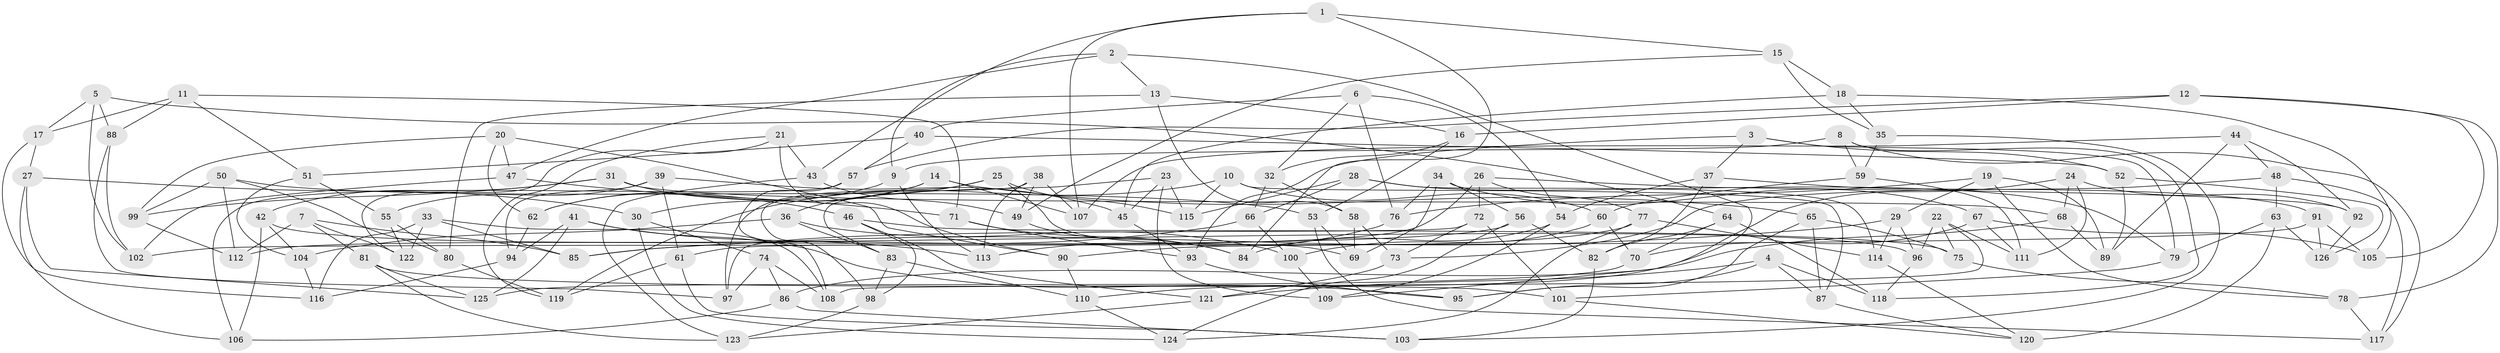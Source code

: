 // Generated by graph-tools (version 1.1) at 2025/16/03/09/25 04:16:41]
// undirected, 126 vertices, 252 edges
graph export_dot {
graph [start="1"]
  node [color=gray90,style=filled];
  1;
  2;
  3;
  4;
  5;
  6;
  7;
  8;
  9;
  10;
  11;
  12;
  13;
  14;
  15;
  16;
  17;
  18;
  19;
  20;
  21;
  22;
  23;
  24;
  25;
  26;
  27;
  28;
  29;
  30;
  31;
  32;
  33;
  34;
  35;
  36;
  37;
  38;
  39;
  40;
  41;
  42;
  43;
  44;
  45;
  46;
  47;
  48;
  49;
  50;
  51;
  52;
  53;
  54;
  55;
  56;
  57;
  58;
  59;
  60;
  61;
  62;
  63;
  64;
  65;
  66;
  67;
  68;
  69;
  70;
  71;
  72;
  73;
  74;
  75;
  76;
  77;
  78;
  79;
  80;
  81;
  82;
  83;
  84;
  85;
  86;
  87;
  88;
  89;
  90;
  91;
  92;
  93;
  94;
  95;
  96;
  97;
  98;
  99;
  100;
  101;
  102;
  103;
  104;
  105;
  106;
  107;
  108;
  109;
  110;
  111;
  112;
  113;
  114;
  115;
  116;
  117;
  118;
  119;
  120;
  121;
  122;
  123;
  124;
  125;
  126;
  1 -- 84;
  1 -- 43;
  1 -- 15;
  1 -- 107;
  2 -- 9;
  2 -- 47;
  2 -- 13;
  2 -- 109;
  3 -- 52;
  3 -- 93;
  3 -- 79;
  3 -- 37;
  4 -- 121;
  4 -- 118;
  4 -- 87;
  4 -- 95;
  5 -- 17;
  5 -- 102;
  5 -- 64;
  5 -- 88;
  6 -- 32;
  6 -- 54;
  6 -- 40;
  6 -- 76;
  7 -- 122;
  7 -- 81;
  7 -- 85;
  7 -- 112;
  8 -- 118;
  8 -- 59;
  8 -- 117;
  8 -- 9;
  9 -- 62;
  9 -- 113;
  10 -- 115;
  10 -- 60;
  10 -- 87;
  10 -- 119;
  11 -- 88;
  11 -- 51;
  11 -- 17;
  11 -- 71;
  12 -- 57;
  12 -- 78;
  12 -- 16;
  12 -- 105;
  13 -- 16;
  13 -- 58;
  13 -- 80;
  14 -- 107;
  14 -- 30;
  14 -- 65;
  14 -- 62;
  15 -- 49;
  15 -- 18;
  15 -- 35;
  16 -- 53;
  16 -- 32;
  17 -- 27;
  17 -- 116;
  18 -- 105;
  18 -- 45;
  18 -- 35;
  19 -- 76;
  19 -- 78;
  19 -- 29;
  19 -- 89;
  20 -- 99;
  20 -- 90;
  20 -- 62;
  20 -- 47;
  21 -- 43;
  21 -- 90;
  21 -- 122;
  21 -- 119;
  22 -- 75;
  22 -- 108;
  22 -- 111;
  22 -- 96;
  23 -- 115;
  23 -- 83;
  23 -- 109;
  23 -- 45;
  24 -- 92;
  24 -- 110;
  24 -- 68;
  24 -- 111;
  25 -- 115;
  25 -- 97;
  25 -- 69;
  25 -- 36;
  26 -- 92;
  26 -- 77;
  26 -- 61;
  26 -- 72;
  27 -- 125;
  27 -- 30;
  27 -- 106;
  28 -- 66;
  28 -- 115;
  28 -- 114;
  28 -- 79;
  29 -- 85;
  29 -- 114;
  29 -- 96;
  30 -- 124;
  30 -- 74;
  31 -- 68;
  31 -- 46;
  31 -- 42;
  31 -- 99;
  32 -- 66;
  32 -- 58;
  33 -- 116;
  33 -- 108;
  33 -- 85;
  33 -- 122;
  34 -- 67;
  34 -- 56;
  34 -- 76;
  34 -- 69;
  35 -- 59;
  35 -- 103;
  36 -- 83;
  36 -- 100;
  36 -- 104;
  37 -- 54;
  37 -- 82;
  37 -- 91;
  38 -- 49;
  38 -- 98;
  38 -- 113;
  38 -- 107;
  39 -- 94;
  39 -- 61;
  39 -- 45;
  39 -- 55;
  40 -- 52;
  40 -- 57;
  40 -- 51;
  41 -- 113;
  41 -- 94;
  41 -- 95;
  41 -- 125;
  42 -- 106;
  42 -- 104;
  42 -- 96;
  43 -- 49;
  43 -- 123;
  44 -- 107;
  44 -- 89;
  44 -- 48;
  44 -- 92;
  45 -- 93;
  46 -- 98;
  46 -- 121;
  46 -- 75;
  47 -- 102;
  47 -- 71;
  48 -- 63;
  48 -- 117;
  48 -- 73;
  49 -- 84;
  50 -- 99;
  50 -- 80;
  50 -- 53;
  50 -- 112;
  51 -- 104;
  51 -- 55;
  52 -- 126;
  52 -- 89;
  53 -- 117;
  53 -- 69;
  54 -- 84;
  54 -- 109;
  55 -- 80;
  55 -- 122;
  56 -- 124;
  56 -- 112;
  56 -- 82;
  57 -- 108;
  57 -- 106;
  58 -- 73;
  58 -- 69;
  59 -- 60;
  59 -- 111;
  60 -- 100;
  60 -- 70;
  61 -- 119;
  61 -- 103;
  62 -- 94;
  63 -- 79;
  63 -- 126;
  63 -- 120;
  64 -- 70;
  64 -- 82;
  64 -- 118;
  65 -- 95;
  65 -- 75;
  65 -- 87;
  66 -- 85;
  66 -- 100;
  67 -- 105;
  67 -- 70;
  67 -- 111;
  68 -- 86;
  68 -- 89;
  70 -- 125;
  71 -- 84;
  71 -- 93;
  72 -- 73;
  72 -- 97;
  72 -- 101;
  73 -- 121;
  74 -- 97;
  74 -- 108;
  74 -- 86;
  75 -- 78;
  76 -- 113;
  77 -- 114;
  77 -- 124;
  77 -- 90;
  78 -- 117;
  79 -- 101;
  80 -- 119;
  81 -- 123;
  81 -- 125;
  81 -- 101;
  82 -- 103;
  83 -- 98;
  83 -- 110;
  86 -- 103;
  86 -- 106;
  87 -- 120;
  88 -- 97;
  88 -- 102;
  90 -- 110;
  91 -- 102;
  91 -- 105;
  91 -- 126;
  92 -- 126;
  93 -- 95;
  94 -- 116;
  96 -- 118;
  98 -- 123;
  99 -- 112;
  100 -- 109;
  101 -- 120;
  104 -- 116;
  110 -- 124;
  114 -- 120;
  121 -- 123;
}
